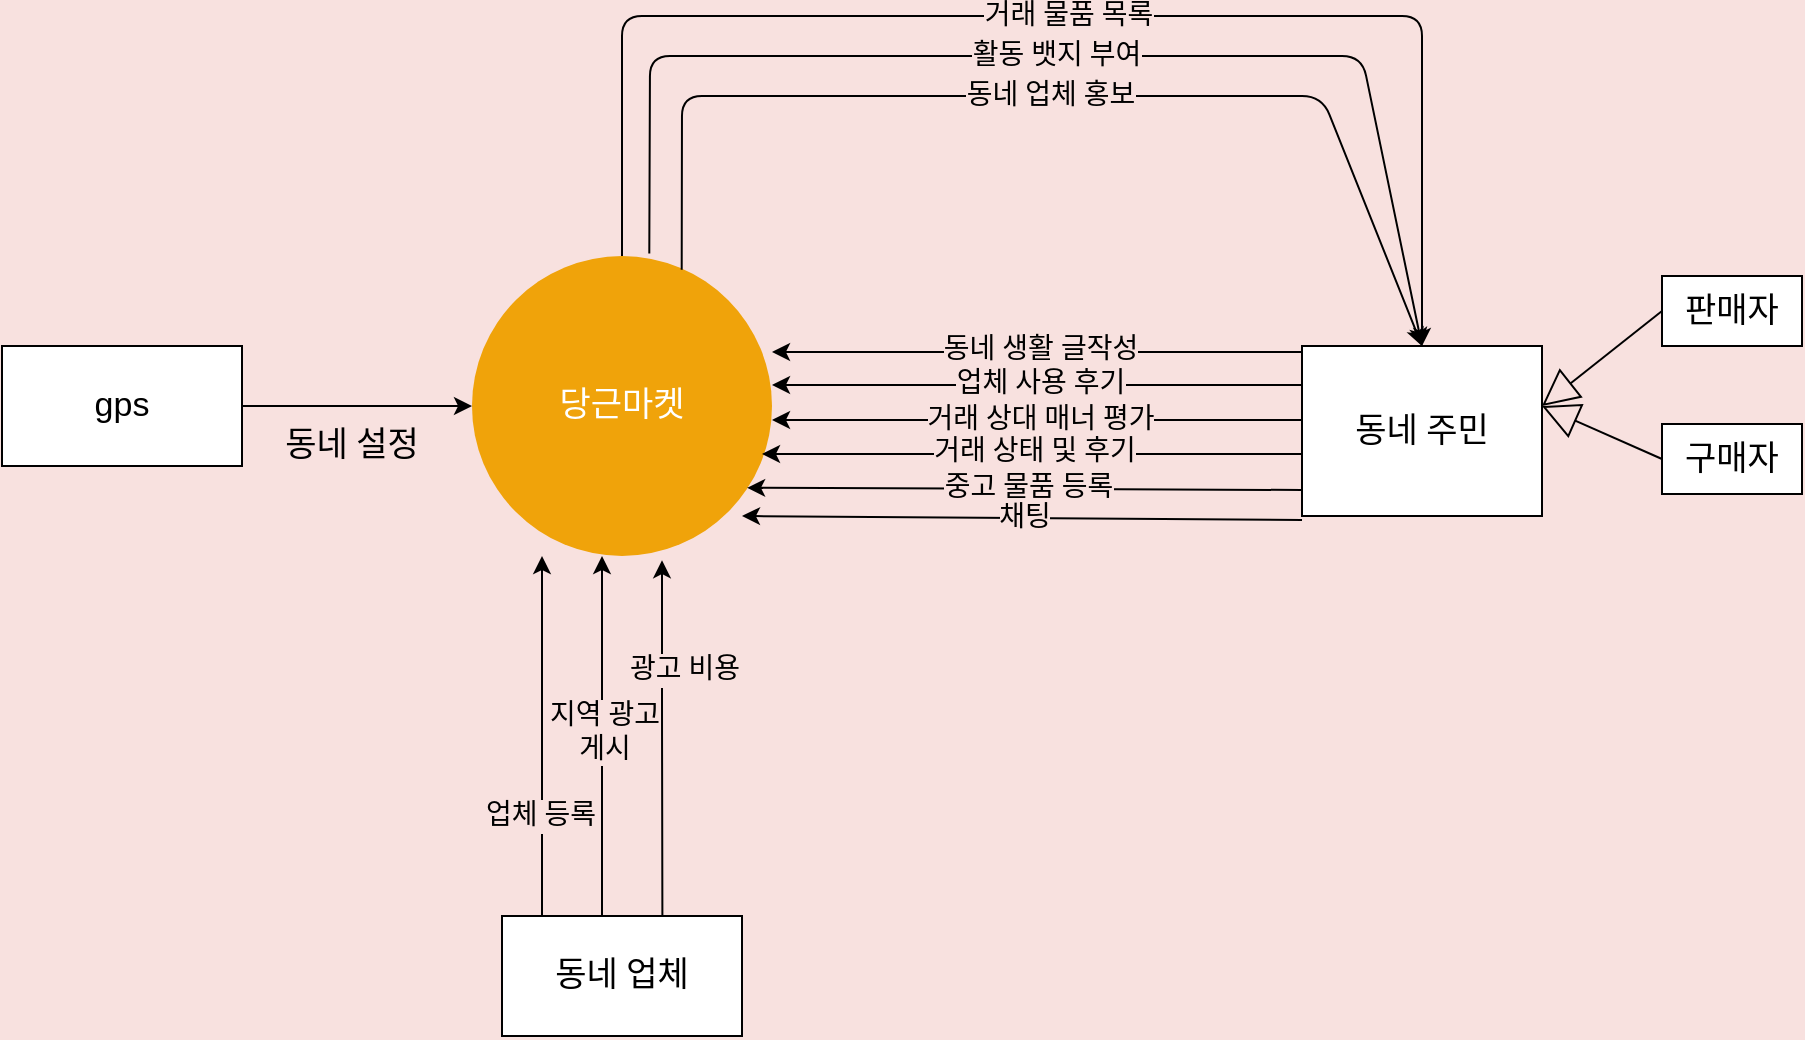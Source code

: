 <mxfile version="13.7.1" type="github">
  <diagram id="2eBaNiK83SsfWGN7OqTg" name="Page-1">
    <mxGraphModel dx="925" dy="449" grid="1" gridSize="10" guides="1" tooltips="1" connect="1" arrows="1" fold="1" page="1" pageScale="1" pageWidth="827" pageHeight="1169" background="#F8E1DF" math="0" shadow="0">
      <root>
        <mxCell id="0" />
        <mxCell id="1" parent="0" />
        <mxCell id="iDiovrbEPyYLWm7U3jqZ-1" value="당근마켓" style="ellipse;whiteSpace=wrap;html=1;aspect=fixed;fontFamily=Do Hyeon;fontSize=17;fillColor=#f0a30a;fontColor=#ffffff;strokeColor=none;fontSource=https%3A%2F%2Ffonts.googleapis.com%2Fcss%3Ffamily%3DDo%2BHyeon;" parent="1" vertex="1">
          <mxGeometry x="315" y="370" width="150" height="150" as="geometry" />
        </mxCell>
        <mxCell id="iDiovrbEPyYLWm7U3jqZ-4" value="동네 업체" style="rounded=0;whiteSpace=wrap;html=1;fontFamily=Do Hyeon;fontSize=17;fontSource=https%3A%2F%2Ffonts.googleapis.com%2Fcss%3Ffamily%3DDo%2BHyeon;" parent="1" vertex="1">
          <mxGeometry x="330" y="700" width="120" height="60" as="geometry" />
        </mxCell>
        <mxCell id="iDiovrbEPyYLWm7U3jqZ-22" value="동네 주민" style="rounded=0;whiteSpace=wrap;html=1;fontFamily=Do Hyeon;fontSize=17;fontSource=https%3A%2F%2Ffonts.googleapis.com%2Fcss%3Ffamily%3DDo%2BHyeon;" parent="1" vertex="1">
          <mxGeometry x="730" y="415" width="120" height="85" as="geometry" />
        </mxCell>
        <mxCell id="iDiovrbEPyYLWm7U3jqZ-26" value="구매자" style="rounded=0;whiteSpace=wrap;html=1;fontFamily=Do Hyeon;fontSize=17;fontSource=https%3A%2F%2Ffonts.googleapis.com%2Fcss%3Ffamily%3DDo%2BHyeon;" parent="1" vertex="1">
          <mxGeometry x="910" y="454" width="70" height="35" as="geometry" />
        </mxCell>
        <mxCell id="iDiovrbEPyYLWm7U3jqZ-27" value="판매자" style="rounded=0;whiteSpace=wrap;html=1;fontFamily=Do Hyeon;fontSize=17;fontSource=https%3A%2F%2Ffonts.googleapis.com%2Fcss%3Ffamily%3DDo%2BHyeon;" parent="1" vertex="1">
          <mxGeometry x="910" y="380" width="70" height="35" as="geometry" />
        </mxCell>
        <mxCell id="iDiovrbEPyYLWm7U3jqZ-28" value="" style="endArrow=block;endSize=16;endFill=0;html=1;fontFamily=Do Hyeon;fontSize=17;exitX=0;exitY=0.5;exitDx=0;exitDy=0;fontSource=https%3A%2F%2Ffonts.googleapis.com%2Fcss%3Ffamily%3DDo%2BHyeon;" parent="1" source="iDiovrbEPyYLWm7U3jqZ-27" edge="1">
          <mxGeometry width="160" relative="1" as="geometry">
            <mxPoint x="280" y="270" as="sourcePoint" />
            <mxPoint x="850" y="445" as="targetPoint" />
          </mxGeometry>
        </mxCell>
        <mxCell id="iDiovrbEPyYLWm7U3jqZ-29" value="" style="endArrow=block;endSize=16;endFill=0;html=1;fontFamily=Do Hyeon;fontSize=17;exitX=0;exitY=0.5;exitDx=0;exitDy=0;fontSource=https%3A%2F%2Ffonts.googleapis.com%2Fcss%3Ffamily%3DDo%2BHyeon;" parent="1" source="iDiovrbEPyYLWm7U3jqZ-26" edge="1">
          <mxGeometry width="160" relative="1" as="geometry">
            <mxPoint x="265" y="130" as="sourcePoint" />
            <mxPoint x="850" y="445" as="targetPoint" />
          </mxGeometry>
        </mxCell>
        <mxCell id="iDiovrbEPyYLWm7U3jqZ-40" style="edgeStyle=orthogonalEdgeStyle;rounded=0;orthogonalLoop=1;jettySize=auto;html=1;fontFamily=Do Hyeon;fontSize=17;fontSource=https%3A%2F%2Ffonts.googleapis.com%2Fcss%3Ffamily%3DDo%2BHyeon;" parent="1" source="iDiovrbEPyYLWm7U3jqZ-39" target="iDiovrbEPyYLWm7U3jqZ-1" edge="1">
          <mxGeometry relative="1" as="geometry" />
        </mxCell>
        <mxCell id="iDiovrbEPyYLWm7U3jqZ-39" value="gps" style="rounded=0;whiteSpace=wrap;html=1;fontFamily=Helvetica;fontSize=17;" parent="1" vertex="1">
          <mxGeometry x="80" y="415" width="120" height="60" as="geometry" />
        </mxCell>
        <mxCell id="iDiovrbEPyYLWm7U3jqZ-41" value="동네 설정" style="text;html=1;strokeColor=none;fillColor=none;align=center;verticalAlign=middle;whiteSpace=wrap;rounded=0;fontFamily=Do Hyeon;fontSize=17;fontSource=https%3A%2F%2Ffonts.googleapis.com%2Fcss%3Ffamily%3DDo%2BHyeon;" parent="1" vertex="1">
          <mxGeometry x="210" y="455" width="90" height="20" as="geometry" />
        </mxCell>
        <mxCell id="615CvDBMZHt1SZaBTN3t-4" value="" style="endArrow=classic;html=1;exitX=0.5;exitY=0;exitDx=0;exitDy=0;entryX=0.5;entryY=1;entryDx=0;entryDy=0;fontFamily=Do Hyeon;fontSource=https%3A%2F%2Ffonts.googleapis.com%2Fcss%3Ffamily%3DDo%2BHyeon;" edge="1" parent="1">
          <mxGeometry relative="1" as="geometry">
            <mxPoint x="350" y="700" as="sourcePoint" />
            <mxPoint x="350" y="520" as="targetPoint" />
            <Array as="points">
              <mxPoint x="350" y="570" />
            </Array>
          </mxGeometry>
        </mxCell>
        <mxCell id="615CvDBMZHt1SZaBTN3t-5" value="업체 등록" style="edgeLabel;resizable=0;html=1;align=center;verticalAlign=middle;fontSize=14;fontFamily=Do Hyeon;fontSource=https%3A%2F%2Ffonts.googleapis.com%2Fcss%3Ffamily%3DDo%2BHyeon;labelBackgroundColor=#F8E1DF;" connectable="0" vertex="1" parent="615CvDBMZHt1SZaBTN3t-4">
          <mxGeometry relative="1" as="geometry">
            <mxPoint x="-1" y="40" as="offset" />
          </mxGeometry>
        </mxCell>
        <mxCell id="615CvDBMZHt1SZaBTN3t-6" value="" style="endArrow=classic;html=1;exitX=0.5;exitY=0;exitDx=0;exitDy=0;entryX=0.5;entryY=1;entryDx=0;entryDy=0;fontFamily=Do Hyeon;fontSource=https%3A%2F%2Ffonts.googleapis.com%2Fcss%3Ffamily%3DDo%2BHyeon;" edge="1" parent="1">
          <mxGeometry relative="1" as="geometry">
            <mxPoint x="380" y="700" as="sourcePoint" />
            <mxPoint x="380" y="520" as="targetPoint" />
            <Array as="points" />
          </mxGeometry>
        </mxCell>
        <mxCell id="615CvDBMZHt1SZaBTN3t-7" value="지역 광고&lt;br style=&quot;font-size: 14px;&quot;&gt;게시" style="edgeLabel;resizable=0;html=1;align=center;verticalAlign=middle;fontSize=14;fontFamily=Do Hyeon;fontSource=https%3A%2F%2Ffonts.googleapis.com%2Fcss%3Ffamily%3DDo%2BHyeon;labelBackgroundColor=#F8E1DF;" connectable="0" vertex="1" parent="615CvDBMZHt1SZaBTN3t-6">
          <mxGeometry relative="1" as="geometry">
            <mxPoint x="1" y="-2.35" as="offset" />
          </mxGeometry>
        </mxCell>
        <mxCell id="615CvDBMZHt1SZaBTN3t-8" value="" style="endArrow=classic;html=1;exitX=0.885;exitY=-0.002;exitDx=0;exitDy=0;exitPerimeter=0;fontFamily=Do Hyeon;fontSource=https%3A%2F%2Ffonts.googleapis.com%2Fcss%3Ffamily%3DDo%2BHyeon;" edge="1" parent="1">
          <mxGeometry relative="1" as="geometry">
            <mxPoint x="410.2" y="700.0" as="sourcePoint" />
            <mxPoint x="410" y="522.12" as="targetPoint" />
            <Array as="points">
              <mxPoint x="410" y="600.12" />
            </Array>
          </mxGeometry>
        </mxCell>
        <mxCell id="615CvDBMZHt1SZaBTN3t-9" value="광고 비용" style="edgeLabel;resizable=0;html=1;align=center;verticalAlign=middle;fontSize=14;fontFamily=Do Hyeon;fontSource=https%3A%2F%2Ffonts.googleapis.com%2Fcss%3Ffamily%3DDo%2BHyeon;labelBackgroundColor=#F8E1DF;" connectable="0" vertex="1" parent="615CvDBMZHt1SZaBTN3t-8">
          <mxGeometry relative="1" as="geometry">
            <mxPoint x="11.14" y="-33.88" as="offset" />
          </mxGeometry>
        </mxCell>
        <mxCell id="615CvDBMZHt1SZaBTN3t-10" value="" style="endArrow=classic;html=1;exitX=0.5;exitY=0;exitDx=0;exitDy=0;entryX=0.5;entryY=0;entryDx=0;entryDy=0;fontFamily=Do Hyeon;fontSource=https%3A%2F%2Ffonts.googleapis.com%2Fcss%3Ffamily%3DDo%2BHyeon;" edge="1" parent="1" source="iDiovrbEPyYLWm7U3jqZ-1" target="iDiovrbEPyYLWm7U3jqZ-22">
          <mxGeometry relative="1" as="geometry">
            <mxPoint x="570" y="505" as="sourcePoint" />
            <mxPoint x="840" y="250" as="targetPoint" />
            <Array as="points">
              <mxPoint x="390" y="250" />
              <mxPoint x="790" y="250" />
            </Array>
          </mxGeometry>
        </mxCell>
        <mxCell id="615CvDBMZHt1SZaBTN3t-11" value="거래 물품 목록" style="edgeLabel;resizable=0;html=1;align=center;verticalAlign=middle;fontSize=14;labelBackgroundColor=#F8E1DF;fontFamily=Do Hyeon;fontSource=https%3A%2F%2Ffonts.googleapis.com%2Fcss%3Ffamily%3DDo%2BHyeon;" connectable="0" vertex="1" parent="615CvDBMZHt1SZaBTN3t-10">
          <mxGeometry relative="1" as="geometry" />
        </mxCell>
        <mxCell id="615CvDBMZHt1SZaBTN3t-12" value="" style="endArrow=classic;html=1;exitX=0.591;exitY=-0.008;exitDx=0;exitDy=0;exitPerimeter=0;entryX=0.5;entryY=0;entryDx=0;entryDy=0;fontFamily=Do Hyeon;fontSource=https%3A%2F%2Ffonts.googleapis.com%2Fcss%3Ffamily%3DDo%2BHyeon;" edge="1" parent="1" source="iDiovrbEPyYLWm7U3jqZ-1" target="iDiovrbEPyYLWm7U3jqZ-22">
          <mxGeometry relative="1" as="geometry">
            <mxPoint x="390" y="370" as="sourcePoint" />
            <mxPoint x="740" y="270" as="targetPoint" />
            <Array as="points">
              <mxPoint x="404" y="270" />
              <mxPoint x="760" y="270" />
            </Array>
          </mxGeometry>
        </mxCell>
        <mxCell id="615CvDBMZHt1SZaBTN3t-13" value="활동 뱃지 부여" style="edgeLabel;resizable=0;html=1;align=center;verticalAlign=middle;fontSize=14;labelBackgroundColor=#F8E1DF;fontFamily=Do Hyeon;fontSource=https%3A%2F%2Ffonts.googleapis.com%2Fcss%3Ffamily%3DDo%2BHyeon;" connectable="0" vertex="1" parent="615CvDBMZHt1SZaBTN3t-12">
          <mxGeometry relative="1" as="geometry" />
        </mxCell>
        <mxCell id="615CvDBMZHt1SZaBTN3t-14" value="" style="endArrow=classic;html=1;exitX=0.699;exitY=0.046;exitDx=0;exitDy=0;exitPerimeter=0;entryX=0.5;entryY=0;entryDx=0;entryDy=0;fontFamily=Do Hyeon;fontSource=https%3A%2F%2Ffonts.googleapis.com%2Fcss%3Ffamily%3DDo%2BHyeon;" edge="1" parent="1" source="iDiovrbEPyYLWm7U3jqZ-1" target="iDiovrbEPyYLWm7U3jqZ-22">
          <mxGeometry relative="1" as="geometry">
            <mxPoint x="420" y="370" as="sourcePoint" />
            <mxPoint x="720" y="300" as="targetPoint" />
            <Array as="points">
              <mxPoint x="420" y="290" />
              <mxPoint x="740" y="290" />
            </Array>
          </mxGeometry>
        </mxCell>
        <mxCell id="615CvDBMZHt1SZaBTN3t-15" value="동네 업체 홍보" style="edgeLabel;resizable=0;html=1;align=center;verticalAlign=middle;fontSize=14;labelBackgroundColor=#F8E1DF;fontFamily=Do Hyeon;fontSource=https%3A%2F%2Ffonts.googleapis.com%2Fcss%3Ffamily%3DDo%2BHyeon;" connectable="0" vertex="1" parent="615CvDBMZHt1SZaBTN3t-14">
          <mxGeometry relative="1" as="geometry">
            <mxPoint as="offset" />
          </mxGeometry>
        </mxCell>
        <mxCell id="615CvDBMZHt1SZaBTN3t-18" value="" style="endArrow=classic;html=1;fontFamily=Do Hyeon;fontSource=https%3A%2F%2Ffonts.googleapis.com%2Fcss%3Ffamily%3DDo%2BHyeon;" edge="1" parent="1">
          <mxGeometry relative="1" as="geometry">
            <mxPoint x="730" y="418" as="sourcePoint" />
            <mxPoint x="465" y="418" as="targetPoint" />
            <Array as="points" />
          </mxGeometry>
        </mxCell>
        <mxCell id="615CvDBMZHt1SZaBTN3t-19" value="동네 생활 글작성" style="edgeLabel;resizable=0;html=1;align=center;verticalAlign=middle;fontSize=14;labelBackgroundColor=#F8E1DF;fontFamily=Do Hyeon;fontSource=https%3A%2F%2Ffonts.googleapis.com%2Fcss%3Ffamily%3DDo%2BHyeon;" connectable="0" vertex="1" parent="615CvDBMZHt1SZaBTN3t-18">
          <mxGeometry relative="1" as="geometry">
            <mxPoint x="1" y="-1" as="offset" />
          </mxGeometry>
        </mxCell>
        <mxCell id="615CvDBMZHt1SZaBTN3t-20" value="" style="endArrow=classic;html=1;exitX=0;exitY=0.5;exitDx=0;exitDy=0;fontFamily=Do Hyeon;fontSource=https%3A%2F%2Ffonts.googleapis.com%2Fcss%3Ffamily%3DDo%2BHyeon;" edge="1" parent="1">
          <mxGeometry relative="1" as="geometry">
            <mxPoint x="730" y="452" as="sourcePoint" />
            <mxPoint x="465" y="452" as="targetPoint" />
            <Array as="points" />
          </mxGeometry>
        </mxCell>
        <mxCell id="615CvDBMZHt1SZaBTN3t-21" value="거래 상대 매너 평가" style="edgeLabel;resizable=0;html=1;align=center;verticalAlign=middle;fontSize=14;labelBackgroundColor=#F8E1DF;fontFamily=Do Hyeon;fontSource=https%3A%2F%2Ffonts.googleapis.com%2Fcss%3Ffamily%3DDo%2BHyeon;" connectable="0" vertex="1" parent="615CvDBMZHt1SZaBTN3t-20">
          <mxGeometry relative="1" as="geometry">
            <mxPoint x="1" y="0.2" as="offset" />
          </mxGeometry>
        </mxCell>
        <mxCell id="615CvDBMZHt1SZaBTN3t-22" value="" style="endArrow=classic;html=1;exitX=0;exitY=0.5;exitDx=0;exitDy=0;fontFamily=Do Hyeon;fontSource=https%3A%2F%2Ffonts.googleapis.com%2Fcss%3Ffamily%3DDo%2BHyeon;" edge="1" parent="1">
          <mxGeometry relative="1" as="geometry">
            <mxPoint x="730" y="469" as="sourcePoint" />
            <mxPoint x="460" y="469" as="targetPoint" />
            <Array as="points" />
          </mxGeometry>
        </mxCell>
        <mxCell id="615CvDBMZHt1SZaBTN3t-23" value="거래 상태 및 후기" style="edgeLabel;resizable=0;html=1;align=center;verticalAlign=middle;fontSize=14;labelBackgroundColor=#F8E1DF;fontFamily=Do Hyeon;fontSource=https%3A%2F%2Ffonts.googleapis.com%2Fcss%3Ffamily%3DDo%2BHyeon;" connectable="0" vertex="1" parent="615CvDBMZHt1SZaBTN3t-22">
          <mxGeometry relative="1" as="geometry">
            <mxPoint x="1" y="-1" as="offset" />
          </mxGeometry>
        </mxCell>
        <mxCell id="615CvDBMZHt1SZaBTN3t-24" value="" style="endArrow=classic;html=1;entryX=0.917;entryY=0.826;entryDx=0;entryDy=0;entryPerimeter=0;fontFamily=Do Hyeon;fontSource=https%3A%2F%2Ffonts.googleapis.com%2Fcss%3Ffamily%3DDo%2BHyeon;" edge="1" parent="1">
          <mxGeometry relative="1" as="geometry">
            <mxPoint x="730" y="487" as="sourcePoint" />
            <mxPoint x="452.55" y="485.9" as="targetPoint" />
            <Array as="points" />
          </mxGeometry>
        </mxCell>
        <mxCell id="615CvDBMZHt1SZaBTN3t-25" value="중고 물품 등록" style="edgeLabel;resizable=0;html=1;align=center;verticalAlign=middle;fontSize=14;labelBackgroundColor=#F8E1DF;fontFamily=Do Hyeon;fontSource=https%3A%2F%2Ffonts.googleapis.com%2Fcss%3Ffamily%3DDo%2BHyeon;" connectable="0" vertex="1" parent="615CvDBMZHt1SZaBTN3t-24">
          <mxGeometry relative="1" as="geometry">
            <mxPoint x="1" y="-1" as="offset" />
          </mxGeometry>
        </mxCell>
        <mxCell id="615CvDBMZHt1SZaBTN3t-27" value="" style="endArrow=classic;html=1;fontFamily=Do Hyeon;fontSource=https%3A%2F%2Ffonts.googleapis.com%2Fcss%3Ffamily%3DDo%2BHyeon;" edge="1" parent="1">
          <mxGeometry relative="1" as="geometry">
            <mxPoint x="730" y="434.5" as="sourcePoint" />
            <mxPoint x="465" y="434.5" as="targetPoint" />
            <Array as="points" />
          </mxGeometry>
        </mxCell>
        <mxCell id="615CvDBMZHt1SZaBTN3t-28" value="업체 사용 후기" style="edgeLabel;resizable=0;html=1;align=center;verticalAlign=middle;fontSize=14;labelBackgroundColor=#F8E1DF;fontFamily=Do Hyeon;fontSource=https%3A%2F%2Ffonts.googleapis.com%2Fcss%3Ffamily%3DDo%2BHyeon;" connectable="0" vertex="1" parent="615CvDBMZHt1SZaBTN3t-27">
          <mxGeometry relative="1" as="geometry">
            <mxPoint x="1" y="-1" as="offset" />
          </mxGeometry>
        </mxCell>
        <mxCell id="615CvDBMZHt1SZaBTN3t-30" value="" style="endArrow=classic;html=1;fontFamily=Do Hyeon;fontSource=https%3A%2F%2Ffonts.googleapis.com%2Fcss%3Ffamily%3DDo%2BHyeon;" edge="1" parent="1">
          <mxGeometry relative="1" as="geometry">
            <mxPoint x="730" y="502" as="sourcePoint" />
            <mxPoint x="450" y="500" as="targetPoint" />
            <Array as="points" />
          </mxGeometry>
        </mxCell>
        <mxCell id="615CvDBMZHt1SZaBTN3t-31" value="채팅" style="edgeLabel;resizable=0;html=1;align=center;verticalAlign=middle;fontSize=14;labelBackgroundColor=#F8E1DF;fontFamily=Do Hyeon;fontSource=https%3A%2F%2Ffonts.googleapis.com%2Fcss%3Ffamily%3DDo%2BHyeon;" connectable="0" vertex="1" parent="615CvDBMZHt1SZaBTN3t-30">
          <mxGeometry relative="1" as="geometry">
            <mxPoint x="1" as="offset" />
          </mxGeometry>
        </mxCell>
      </root>
    </mxGraphModel>
  </diagram>
</mxfile>
